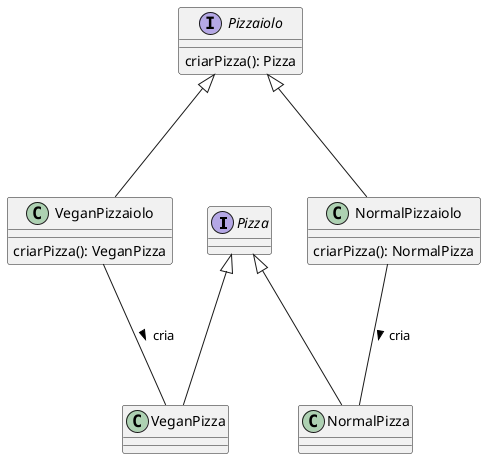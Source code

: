 @startuml

interface Pizza

interface Pizzaiolo {
    criarPizza(): Pizza
}

class VeganPizzaiolo {
     criarPizza(): VeganPizza
}
class NormalPizzaiolo {
    criarPizza(): NormalPizza
}

class VeganPizza
class NormalPizza

Pizza <|--- NormalPizza
Pizza <|--- VeganPizza

Pizzaiolo <|--- VeganPizzaiolo
Pizzaiolo <|--- NormalPizzaiolo

VeganPizzaiolo --- VeganPizza : cria >
NormalPizzaiolo --- NormalPizza : cria >


@enduml